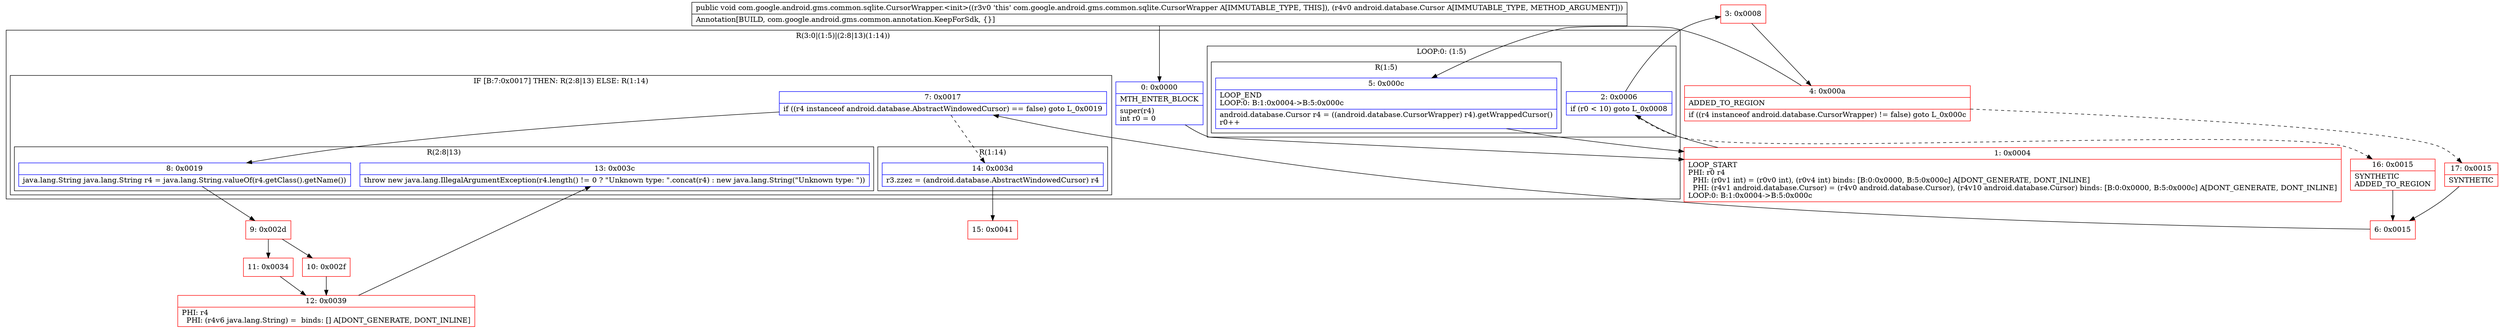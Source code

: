 digraph "CFG forcom.google.android.gms.common.sqlite.CursorWrapper.\<init\>(Landroid\/database\/Cursor;)V" {
subgraph cluster_Region_1122710937 {
label = "R(3:0|(1:5)|(2:8|13)(1:14))";
node [shape=record,color=blue];
Node_0 [shape=record,label="{0\:\ 0x0000|MTH_ENTER_BLOCK\l|super(r4)\lint r0 = 0\l}"];
subgraph cluster_LoopRegion_719121669 {
label = "LOOP:0: (1:5)";
node [shape=record,color=blue];
Node_2 [shape=record,label="{2\:\ 0x0006|if (r0 \< 10) goto L_0x0008\l}"];
subgraph cluster_Region_800814299 {
label = "R(1:5)";
node [shape=record,color=blue];
Node_5 [shape=record,label="{5\:\ 0x000c|LOOP_END\lLOOP:0: B:1:0x0004\-\>B:5:0x000c\l|android.database.Cursor r4 = ((android.database.CursorWrapper) r4).getWrappedCursor()\lr0++\l}"];
}
}
subgraph cluster_IfRegion_230258722 {
label = "IF [B:7:0x0017] THEN: R(2:8|13) ELSE: R(1:14)";
node [shape=record,color=blue];
Node_7 [shape=record,label="{7\:\ 0x0017|if ((r4 instanceof android.database.AbstractWindowedCursor) == false) goto L_0x0019\l}"];
subgraph cluster_Region_671430345 {
label = "R(2:8|13)";
node [shape=record,color=blue];
Node_8 [shape=record,label="{8\:\ 0x0019|java.lang.String java.lang.String r4 = java.lang.String.valueOf(r4.getClass().getName())\l}"];
Node_13 [shape=record,label="{13\:\ 0x003c|throw new java.lang.IllegalArgumentException(r4.length() != 0 ? \"Unknown type: \".concat(r4) : new java.lang.String(\"Unknown type: \"))\l}"];
}
subgraph cluster_Region_1295342920 {
label = "R(1:14)";
node [shape=record,color=blue];
Node_14 [shape=record,label="{14\:\ 0x003d|r3.zzez = (android.database.AbstractWindowedCursor) r4\l}"];
}
}
}
Node_1 [shape=record,color=red,label="{1\:\ 0x0004|LOOP_START\lPHI: r0 r4 \l  PHI: (r0v1 int) = (r0v0 int), (r0v4 int) binds: [B:0:0x0000, B:5:0x000c] A[DONT_GENERATE, DONT_INLINE]\l  PHI: (r4v1 android.database.Cursor) = (r4v0 android.database.Cursor), (r4v10 android.database.Cursor) binds: [B:0:0x0000, B:5:0x000c] A[DONT_GENERATE, DONT_INLINE]\lLOOP:0: B:1:0x0004\-\>B:5:0x000c\l}"];
Node_3 [shape=record,color=red,label="{3\:\ 0x0008}"];
Node_4 [shape=record,color=red,label="{4\:\ 0x000a|ADDED_TO_REGION\l|if ((r4 instanceof android.database.CursorWrapper) != false) goto L_0x000c\l}"];
Node_6 [shape=record,color=red,label="{6\:\ 0x0015}"];
Node_9 [shape=record,color=red,label="{9\:\ 0x002d}"];
Node_10 [shape=record,color=red,label="{10\:\ 0x002f}"];
Node_11 [shape=record,color=red,label="{11\:\ 0x0034}"];
Node_12 [shape=record,color=red,label="{12\:\ 0x0039|PHI: r4 \l  PHI: (r4v6 java.lang.String) =  binds: [] A[DONT_GENERATE, DONT_INLINE]\l}"];
Node_15 [shape=record,color=red,label="{15\:\ 0x0041}"];
Node_16 [shape=record,color=red,label="{16\:\ 0x0015|SYNTHETIC\lADDED_TO_REGION\l}"];
Node_17 [shape=record,color=red,label="{17\:\ 0x0015|SYNTHETIC\l}"];
MethodNode[shape=record,label="{public void com.google.android.gms.common.sqlite.CursorWrapper.\<init\>((r3v0 'this' com.google.android.gms.common.sqlite.CursorWrapper A[IMMUTABLE_TYPE, THIS]), (r4v0 android.database.Cursor A[IMMUTABLE_TYPE, METHOD_ARGUMENT]))  | Annotation[BUILD, com.google.android.gms.common.annotation.KeepForSdk, \{\}]\l}"];
MethodNode -> Node_0;
Node_0 -> Node_1;
Node_2 -> Node_3;
Node_2 -> Node_16[style=dashed];
Node_5 -> Node_1;
Node_7 -> Node_8;
Node_7 -> Node_14[style=dashed];
Node_8 -> Node_9;
Node_14 -> Node_15;
Node_1 -> Node_2;
Node_3 -> Node_4;
Node_4 -> Node_5;
Node_4 -> Node_17[style=dashed];
Node_6 -> Node_7;
Node_9 -> Node_10;
Node_9 -> Node_11;
Node_10 -> Node_12;
Node_11 -> Node_12;
Node_12 -> Node_13;
Node_16 -> Node_6;
Node_17 -> Node_6;
}

